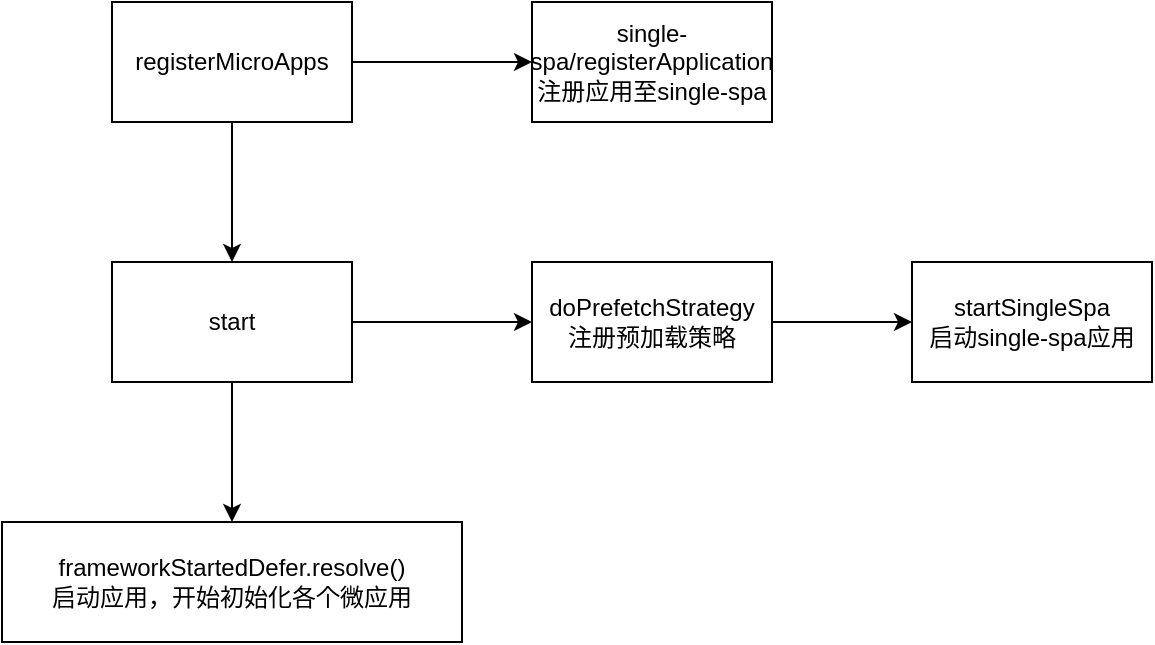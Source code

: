 <mxfile version="14.9.5" type="github"><diagram id="eG_54rcrBvrI69rx5YUa" name="Page-1"><mxGraphModel dx="2062" dy="1122" grid="1" gridSize="10" guides="1" tooltips="1" connect="1" arrows="1" fold="1" page="1" pageScale="1" pageWidth="1500" pageHeight="2000" math="0" shadow="0"><root><mxCell id="0"/><mxCell id="1" parent="0"/><mxCell id="gHO-nf5wOFHp8qM-bktQ-3" style="edgeStyle=orthogonalEdgeStyle;rounded=0;orthogonalLoop=1;jettySize=auto;html=1;exitX=0.5;exitY=1;exitDx=0;exitDy=0;" edge="1" parent="1" source="gHO-nf5wOFHp8qM-bktQ-1" target="gHO-nf5wOFHp8qM-bktQ-2"><mxGeometry relative="1" as="geometry"/></mxCell><mxCell id="gHO-nf5wOFHp8qM-bktQ-7" style="edgeStyle=orthogonalEdgeStyle;rounded=0;orthogonalLoop=1;jettySize=auto;html=1;exitX=1;exitY=0.5;exitDx=0;exitDy=0;entryX=0;entryY=0.5;entryDx=0;entryDy=0;" edge="1" parent="1" source="gHO-nf5wOFHp8qM-bktQ-1" target="gHO-nf5wOFHp8qM-bktQ-6"><mxGeometry relative="1" as="geometry"/></mxCell><mxCell id="gHO-nf5wOFHp8qM-bktQ-1" value="registerMicroApps" style="rounded=0;whiteSpace=wrap;html=1;" vertex="1" parent="1"><mxGeometry x="770" y="160" width="120" height="60" as="geometry"/></mxCell><mxCell id="gHO-nf5wOFHp8qM-bktQ-5" style="edgeStyle=orthogonalEdgeStyle;rounded=0;orthogonalLoop=1;jettySize=auto;html=1;exitX=1;exitY=0.5;exitDx=0;exitDy=0;entryX=0;entryY=0.5;entryDx=0;entryDy=0;" edge="1" parent="1" source="gHO-nf5wOFHp8qM-bktQ-2" target="gHO-nf5wOFHp8qM-bktQ-4"><mxGeometry relative="1" as="geometry"/></mxCell><mxCell id="gHO-nf5wOFHp8qM-bktQ-11" style="edgeStyle=orthogonalEdgeStyle;rounded=0;orthogonalLoop=1;jettySize=auto;html=1;exitX=0.5;exitY=1;exitDx=0;exitDy=0;" edge="1" parent="1" source="gHO-nf5wOFHp8qM-bktQ-2" target="gHO-nf5wOFHp8qM-bktQ-10"><mxGeometry relative="1" as="geometry"/></mxCell><mxCell id="gHO-nf5wOFHp8qM-bktQ-2" value="start" style="rounded=0;whiteSpace=wrap;html=1;" vertex="1" parent="1"><mxGeometry x="770" y="290" width="120" height="60" as="geometry"/></mxCell><mxCell id="gHO-nf5wOFHp8qM-bktQ-9" style="edgeStyle=orthogonalEdgeStyle;rounded=0;orthogonalLoop=1;jettySize=auto;html=1;exitX=1;exitY=0.5;exitDx=0;exitDy=0;" edge="1" parent="1" source="gHO-nf5wOFHp8qM-bktQ-4" target="gHO-nf5wOFHp8qM-bktQ-8"><mxGeometry relative="1" as="geometry"/></mxCell><mxCell id="gHO-nf5wOFHp8qM-bktQ-4" value="doPrefetchStrategy&lt;br&gt;注册预加载策略" style="rounded=0;whiteSpace=wrap;html=1;" vertex="1" parent="1"><mxGeometry x="980" y="290" width="120" height="60" as="geometry"/></mxCell><mxCell id="gHO-nf5wOFHp8qM-bktQ-6" value="single-spa/registerApplication&lt;br&gt;注册应用至single-spa" style="rounded=0;whiteSpace=wrap;html=1;" vertex="1" parent="1"><mxGeometry x="980" y="160" width="120" height="60" as="geometry"/></mxCell><mxCell id="gHO-nf5wOFHp8qM-bktQ-8" value="startSingleSpa&lt;br&gt;启动single-spa应用" style="rounded=0;whiteSpace=wrap;html=1;" vertex="1" parent="1"><mxGeometry x="1170" y="290" width="120" height="60" as="geometry"/></mxCell><mxCell id="gHO-nf5wOFHp8qM-bktQ-10" value="frameworkStartedDefer.resolve()&lt;br&gt;启动应用，开始初始化各个微应用" style="rounded=0;whiteSpace=wrap;html=1;" vertex="1" parent="1"><mxGeometry x="715" y="420" width="230" height="60" as="geometry"/></mxCell></root></mxGraphModel></diagram></mxfile>